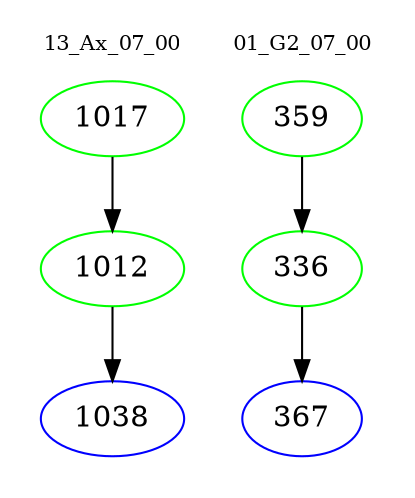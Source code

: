 digraph{
subgraph cluster_0 {
color = white
label = "13_Ax_07_00";
fontsize=10;
T0_1017 [label="1017", color="green"]
T0_1017 -> T0_1012 [color="black"]
T0_1012 [label="1012", color="green"]
T0_1012 -> T0_1038 [color="black"]
T0_1038 [label="1038", color="blue"]
}
subgraph cluster_1 {
color = white
label = "01_G2_07_00";
fontsize=10;
T1_359 [label="359", color="green"]
T1_359 -> T1_336 [color="black"]
T1_336 [label="336", color="green"]
T1_336 -> T1_367 [color="black"]
T1_367 [label="367", color="blue"]
}
}
